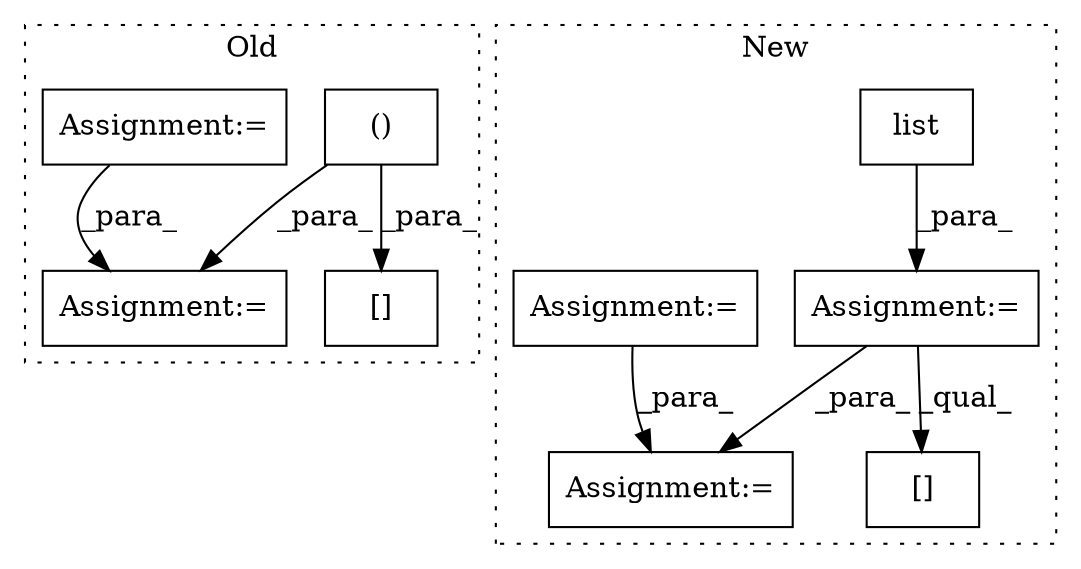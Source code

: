 digraph G {
subgraph cluster0 {
1 [label="()" a="106" s="1318" l="27" shape="box"];
4 [label="Assignment:=" a="7" s="1276" l="1" shape="box"];
6 [label="Assignment:=" a="7" s="837" l="1" shape="box"];
9 [label="[]" a="2" s="1298,1345" l="20,2" shape="box"];
label = "Old";
style="dotted";
}
subgraph cluster1 {
2 [label="list" a="32" s="1048,1073" l="5,1" shape="box"];
3 [label="Assignment:=" a="7" s="1165" l="1" shape="box"];
5 [label="Assignment:=" a="7" s="1035" l="1" shape="box"];
7 [label="Assignment:=" a="7" s="619" l="9" shape="box"];
8 [label="[]" a="2" s="1299,1311" l="11,1" shape="box"];
label = "New";
style="dotted";
}
1 -> 9 [label="_para_"];
1 -> 4 [label="_para_"];
2 -> 5 [label="_para_"];
5 -> 8 [label="_qual_"];
5 -> 3 [label="_para_"];
6 -> 4 [label="_para_"];
7 -> 3 [label="_para_"];
}